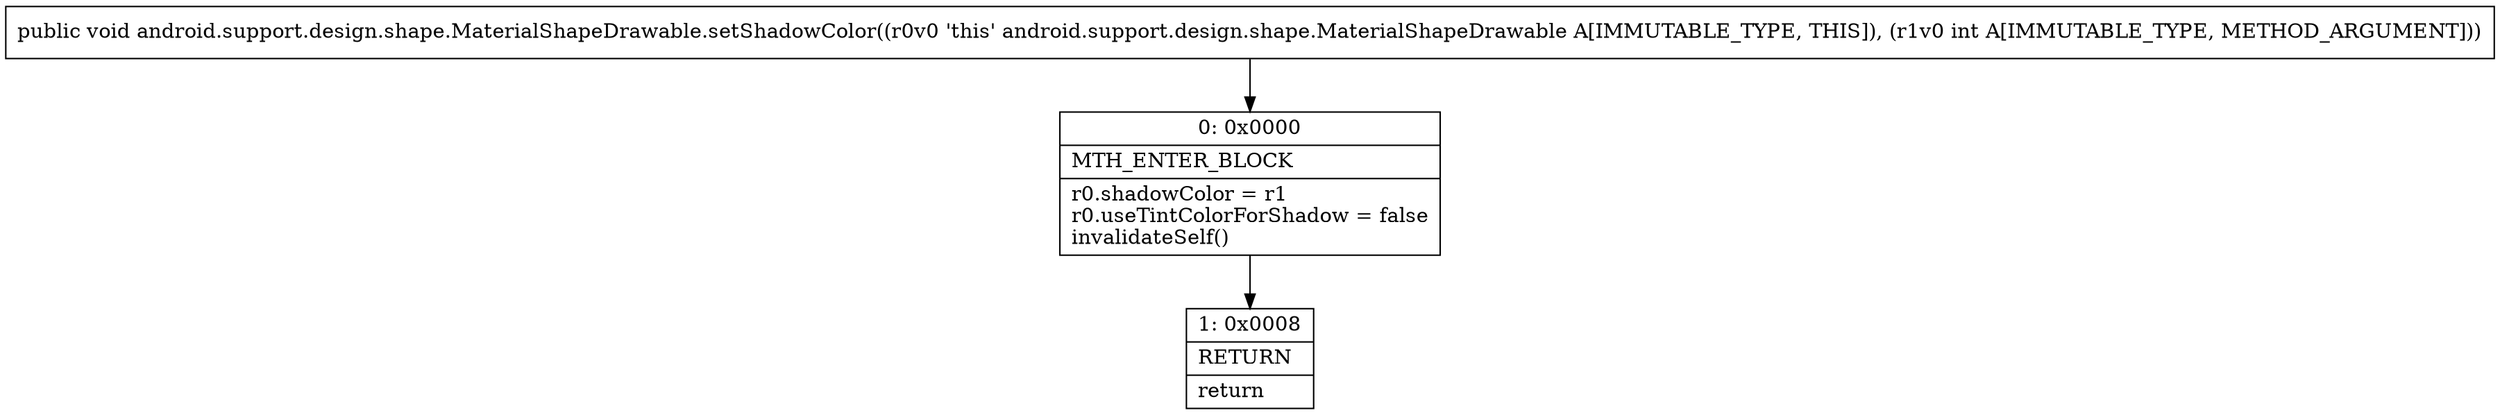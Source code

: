 digraph "CFG forandroid.support.design.shape.MaterialShapeDrawable.setShadowColor(I)V" {
Node_0 [shape=record,label="{0\:\ 0x0000|MTH_ENTER_BLOCK\l|r0.shadowColor = r1\lr0.useTintColorForShadow = false\linvalidateSelf()\l}"];
Node_1 [shape=record,label="{1\:\ 0x0008|RETURN\l|return\l}"];
MethodNode[shape=record,label="{public void android.support.design.shape.MaterialShapeDrawable.setShadowColor((r0v0 'this' android.support.design.shape.MaterialShapeDrawable A[IMMUTABLE_TYPE, THIS]), (r1v0 int A[IMMUTABLE_TYPE, METHOD_ARGUMENT])) }"];
MethodNode -> Node_0;
Node_0 -> Node_1;
}

